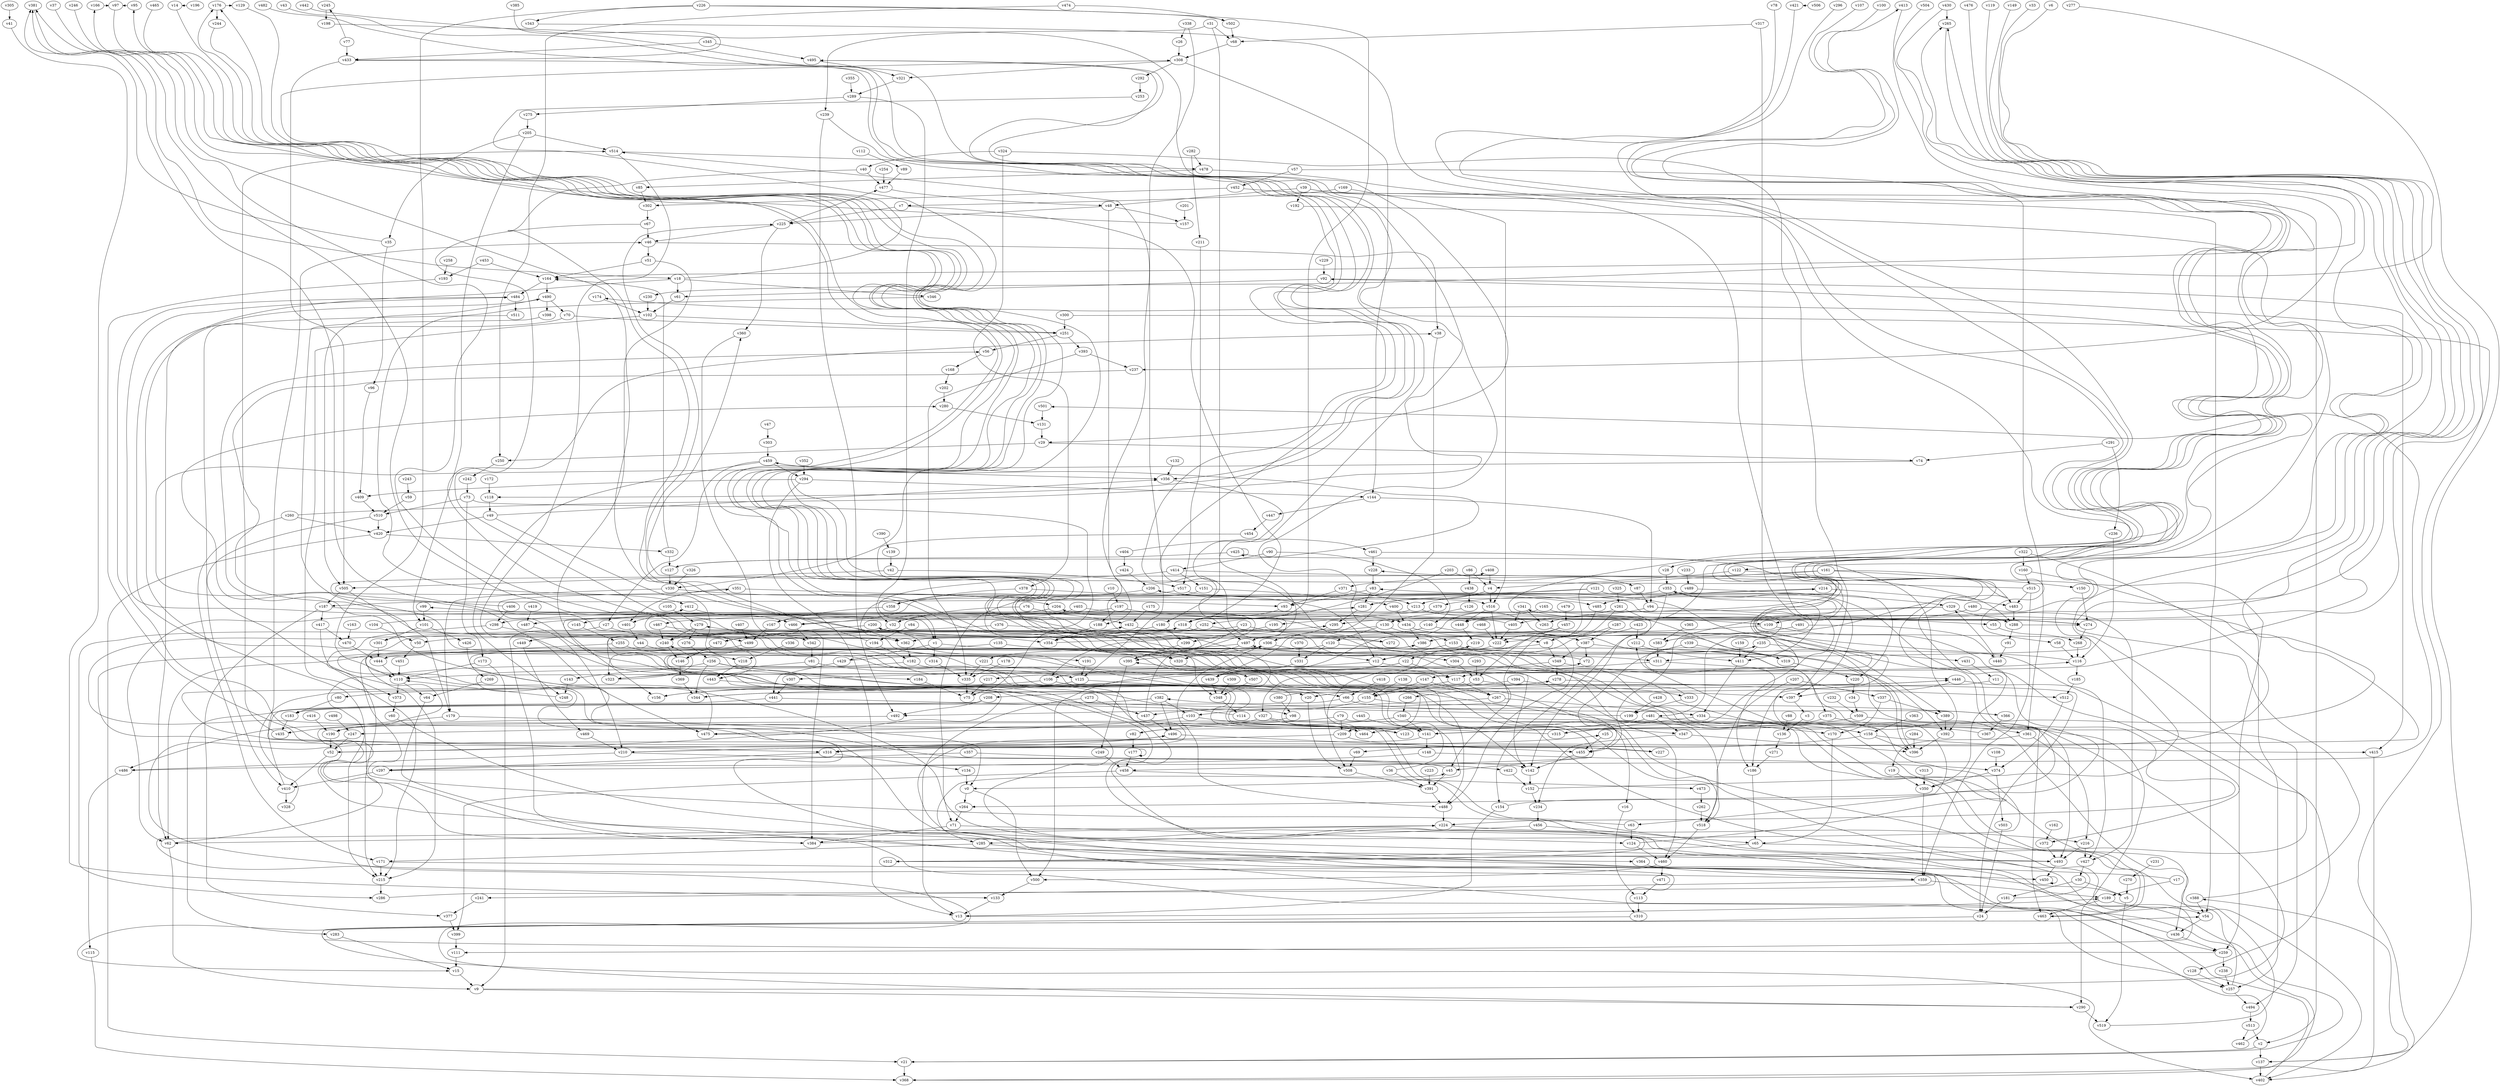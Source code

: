 // Benchmark game 777 - 520 vertices
// time_bound: 89
// targets: v363
digraph G {
    v0 [name="v0", player=0];
    v1 [name="v1", player=0];
    v2 [name="v2", player=1];
    v3 [name="v3", player=1];
    v4 [name="v4", player=0];
    v5 [name="v5", player=1];
    v6 [name="v6", player=0];
    v7 [name="v7", player=1];
    v8 [name="v8", player=0];
    v9 [name="v9", player=1];
    v10 [name="v10", player=0];
    v11 [name="v11", player=0];
    v12 [name="v12", player=0];
    v13 [name="v13", player=0];
    v14 [name="v14", player=0];
    v15 [name="v15", player=1];
    v16 [name="v16", player=1];
    v17 [name="v17", player=1];
    v18 [name="v18", player=1];
    v19 [name="v19", player=1];
    v20 [name="v20", player=0];
    v21 [name="v21", player=0];
    v22 [name="v22", player=1];
    v23 [name="v23", player=0];
    v24 [name="v24", player=0];
    v25 [name="v25", player=1];
    v26 [name="v26", player=0];
    v27 [name="v27", player=0];
    v28 [name="v28", player=1];
    v29 [name="v29", player=1];
    v30 [name="v30", player=1];
    v31 [name="v31", player=0];
    v32 [name="v32", player=1];
    v33 [name="v33", player=0];
    v34 [name="v34", player=1];
    v35 [name="v35", player=0];
    v36 [name="v36", player=0];
    v37 [name="v37", player=0];
    v38 [name="v38", player=1];
    v39 [name="v39", player=1];
    v40 [name="v40", player=1];
    v41 [name="v41", player=0];
    v42 [name="v42", player=1];
    v43 [name="v43", player=1];
    v44 [name="v44", player=1];
    v45 [name="v45", player=1];
    v46 [name="v46", player=1];
    v47 [name="v47", player=1];
    v48 [name="v48", player=1];
    v49 [name="v49", player=1];
    v50 [name="v50", player=0];
    v51 [name="v51", player=1];
    v52 [name="v52", player=1];
    v53 [name="v53", player=0];
    v54 [name="v54", player=0];
    v55 [name="v55", player=0];
    v56 [name="v56", player=1];
    v57 [name="v57", player=1];
    v58 [name="v58", player=1];
    v59 [name="v59", player=1];
    v60 [name="v60", player=1];
    v61 [name="v61", player=0];
    v62 [name="v62", player=1];
    v63 [name="v63", player=1];
    v64 [name="v64", player=1];
    v65 [name="v65", player=0];
    v66 [name="v66", player=1];
    v67 [name="v67", player=0];
    v68 [name="v68", player=1];
    v69 [name="v69", player=0];
    v70 [name="v70", player=1];
    v71 [name="v71", player=1];
    v72 [name="v72", player=0];
    v73 [name="v73", player=0];
    v74 [name="v74", player=0];
    v75 [name="v75", player=0];
    v76 [name="v76", player=0];
    v77 [name="v77", player=1];
    v78 [name="v78", player=0];
    v79 [name="v79", player=1];
    v80 [name="v80", player=1];
    v81 [name="v81", player=1];
    v82 [name="v82", player=1];
    v83 [name="v83", player=1];
    v84 [name="v84", player=0];
    v85 [name="v85", player=1];
    v86 [name="v86", player=0];
    v87 [name="v87", player=1];
    v88 [name="v88", player=0];
    v89 [name="v89", player=0];
    v90 [name="v90", player=1];
    v91 [name="v91", player=1];
    v92 [name="v92", player=1];
    v93 [name="v93", player=0];
    v94 [name="v94", player=1];
    v95 [name="v95", player=0];
    v96 [name="v96", player=1];
    v97 [name="v97", player=1];
    v98 [name="v98", player=1];
    v99 [name="v99", player=1];
    v100 [name="v100", player=0];
    v101 [name="v101", player=1];
    v102 [name="v102", player=0];
    v103 [name="v103", player=0];
    v104 [name="v104", player=1];
    v105 [name="v105", player=1];
    v106 [name="v106", player=1];
    v107 [name="v107", player=1];
    v108 [name="v108", player=1];
    v109 [name="v109", player=0];
    v110 [name="v110", player=0];
    v111 [name="v111", player=1];
    v112 [name="v112", player=1];
    v113 [name="v113", player=0];
    v114 [name="v114", player=1];
    v115 [name="v115", player=0];
    v116 [name="v116", player=0];
    v117 [name="v117", player=1];
    v118 [name="v118", player=0];
    v119 [name="v119", player=0];
    v120 [name="v120", player=0];
    v121 [name="v121", player=1];
    v122 [name="v122", player=0];
    v123 [name="v123", player=0];
    v124 [name="v124", player=0];
    v125 [name="v125", player=1];
    v126 [name="v126", player=1];
    v127 [name="v127", player=1];
    v128 [name="v128", player=0];
    v129 [name="v129", player=1];
    v130 [name="v130", player=1];
    v131 [name="v131", player=0];
    v132 [name="v132", player=0];
    v133 [name="v133", player=1];
    v134 [name="v134", player=0];
    v135 [name="v135", player=0];
    v136 [name="v136", player=0];
    v137 [name="v137", player=1];
    v138 [name="v138", player=0];
    v139 [name="v139", player=0];
    v140 [name="v140", player=1];
    v141 [name="v141", player=1];
    v142 [name="v142", player=1];
    v143 [name="v143", player=1];
    v144 [name="v144", player=1];
    v145 [name="v145", player=1];
    v146 [name="v146", player=1];
    v147 [name="v147", player=1];
    v148 [name="v148", player=0];
    v149 [name="v149", player=1];
    v150 [name="v150", player=1];
    v151 [name="v151", player=1];
    v152 [name="v152", player=1];
    v153 [name="v153", player=1];
    v154 [name="v154", player=1];
    v155 [name="v155", player=0];
    v156 [name="v156", player=0];
    v157 [name="v157", player=0];
    v158 [name="v158", player=0];
    v159 [name="v159", player=0];
    v160 [name="v160", player=1];
    v161 [name="v161", player=1];
    v162 [name="v162", player=0];
    v163 [name="v163", player=0];
    v164 [name="v164", player=1];
    v165 [name="v165", player=1];
    v166 [name="v166", player=1];
    v167 [name="v167", player=0];
    v168 [name="v168", player=1];
    v169 [name="v169", player=0];
    v170 [name="v170", player=1];
    v171 [name="v171", player=1];
    v172 [name="v172", player=1];
    v173 [name="v173", player=1];
    v174 [name="v174", player=0];
    v175 [name="v175", player=1];
    v176 [name="v176", player=0];
    v177 [name="v177", player=1];
    v178 [name="v178", player=1];
    v179 [name="v179", player=1];
    v180 [name="v180", player=1];
    v181 [name="v181", player=0];
    v182 [name="v182", player=1];
    v183 [name="v183", player=1];
    v184 [name="v184", player=1];
    v185 [name="v185", player=1];
    v186 [name="v186", player=0];
    v187 [name="v187", player=0];
    v188 [name="v188", player=0];
    v189 [name="v189", player=0];
    v190 [name="v190", player=0];
    v191 [name="v191", player=1];
    v192 [name="v192", player=1];
    v193 [name="v193", player=0];
    v194 [name="v194", player=1];
    v195 [name="v195", player=1];
    v196 [name="v196", player=0];
    v197 [name="v197", player=1];
    v198 [name="v198", player=0];
    v199 [name="v199", player=1];
    v200 [name="v200", player=1];
    v201 [name="v201", player=1];
    v202 [name="v202", player=1];
    v203 [name="v203", player=1];
    v204 [name="v204", player=1];
    v205 [name="v205", player=0];
    v206 [name="v206", player=1];
    v207 [name="v207", player=1];
    v208 [name="v208", player=0];
    v209 [name="v209", player=0];
    v210 [name="v210", player=0];
    v211 [name="v211", player=0];
    v212 [name="v212", player=1];
    v213 [name="v213", player=0];
    v214 [name="v214", player=0];
    v215 [name="v215", player=1];
    v216 [name="v216", player=0];
    v217 [name="v217", player=0];
    v218 [name="v218", player=0];
    v219 [name="v219", player=0];
    v220 [name="v220", player=1];
    v221 [name="v221", player=1];
    v222 [name="v222", player=1];
    v223 [name="v223", player=1];
    v224 [name="v224", player=0];
    v225 [name="v225", player=1];
    v226 [name="v226", player=1];
    v227 [name="v227", player=0];
    v228 [name="v228", player=0];
    v229 [name="v229", player=1];
    v230 [name="v230", player=0];
    v231 [name="v231", player=1];
    v232 [name="v232", player=0];
    v233 [name="v233", player=0];
    v234 [name="v234", player=0];
    v235 [name="v235", player=0];
    v236 [name="v236", player=1];
    v237 [name="v237", player=0];
    v238 [name="v238", player=1];
    v239 [name="v239", player=1];
    v240 [name="v240", player=0];
    v241 [name="v241", player=1];
    v242 [name="v242", player=1];
    v243 [name="v243", player=0];
    v244 [name="v244", player=1];
    v245 [name="v245", player=1];
    v246 [name="v246", player=1];
    v247 [name="v247", player=1];
    v248 [name="v248", player=0];
    v249 [name="v249", player=1];
    v250 [name="v250", player=0];
    v251 [name="v251", player=0];
    v252 [name="v252", player=0];
    v253 [name="v253", player=1];
    v254 [name="v254", player=1];
    v255 [name="v255", player=0];
    v256 [name="v256", player=1];
    v257 [name="v257", player=1];
    v258 [name="v258", player=1];
    v259 [name="v259", player=1];
    v260 [name="v260", player=0];
    v261 [name="v261", player=1];
    v262 [name="v262", player=1];
    v263 [name="v263", player=0];
    v264 [name="v264", player=1];
    v265 [name="v265", player=0];
    v266 [name="v266", player=0];
    v267 [name="v267", player=1];
    v268 [name="v268", player=0];
    v269 [name="v269", player=0];
    v270 [name="v270", player=1];
    v271 [name="v271", player=1];
    v272 [name="v272", player=0];
    v273 [name="v273", player=0];
    v274 [name="v274", player=1];
    v275 [name="v275", player=0];
    v276 [name="v276", player=0];
    v277 [name="v277", player=0];
    v278 [name="v278", player=1];
    v279 [name="v279", player=0];
    v280 [name="v280", player=0];
    v281 [name="v281", player=0];
    v282 [name="v282", player=1];
    v283 [name="v283", player=1];
    v284 [name="v284", player=0];
    v285 [name="v285", player=0];
    v286 [name="v286", player=0];
    v287 [name="v287", player=0];
    v288 [name="v288", player=0];
    v289 [name="v289", player=1];
    v290 [name="v290", player=0];
    v291 [name="v291", player=0];
    v292 [name="v292", player=1];
    v293 [name="v293", player=1];
    v294 [name="v294", player=0];
    v295 [name="v295", player=1];
    v296 [name="v296", player=0];
    v297 [name="v297", player=1];
    v298 [name="v298", player=1];
    v299 [name="v299", player=0];
    v300 [name="v300", player=0];
    v301 [name="v301", player=1];
    v302 [name="v302", player=1];
    v303 [name="v303", player=1];
    v304 [name="v304", player=0];
    v305 [name="v305", player=1];
    v306 [name="v306", player=1];
    v307 [name="v307", player=0];
    v308 [name="v308", player=0];
    v309 [name="v309", player=0];
    v310 [name="v310", player=0];
    v311 [name="v311", player=1];
    v312 [name="v312", player=1];
    v313 [name="v313", player=0];
    v314 [name="v314", player=0];
    v315 [name="v315", player=1];
    v316 [name="v316", player=1];
    v317 [name="v317", player=0];
    v318 [name="v318", player=0];
    v319 [name="v319", player=0];
    v320 [name="v320", player=0];
    v321 [name="v321", player=1];
    v322 [name="v322", player=0];
    v323 [name="v323", player=0];
    v324 [name="v324", player=0];
    v325 [name="v325", player=0];
    v326 [name="v326", player=1];
    v327 [name="v327", player=0];
    v328 [name="v328", player=1];
    v329 [name="v329", player=0];
    v330 [name="v330", player=0];
    v331 [name="v331", player=0];
    v332 [name="v332", player=0];
    v333 [name="v333", player=0];
    v334 [name="v334", player=1];
    v335 [name="v335", player=0];
    v336 [name="v336", player=1];
    v337 [name="v337", player=0];
    v338 [name="v338", player=1];
    v339 [name="v339", player=1];
    v340 [name="v340", player=0];
    v341 [name="v341", player=1];
    v342 [name="v342", player=1];
    v343 [name="v343", player=1];
    v344 [name="v344", player=1];
    v345 [name="v345", player=0];
    v346 [name="v346", player=1];
    v347 [name="v347", player=1];
    v348 [name="v348", player=1];
    v349 [name="v349", player=1];
    v350 [name="v350", player=1];
    v351 [name="v351", player=0];
    v352 [name="v352", player=1];
    v353 [name="v353", player=1];
    v354 [name="v354", player=0];
    v355 [name="v355", player=0];
    v356 [name="v356", player=0];
    v357 [name="v357", player=0];
    v358 [name="v358", player=0];
    v359 [name="v359", player=0];
    v360 [name="v360", player=0];
    v361 [name="v361", player=1];
    v362 [name="v362", player=1];
    v363 [name="v363", player=0, target=1];
    v364 [name="v364", player=1];
    v365 [name="v365", player=1];
    v366 [name="v366", player=0];
    v367 [name="v367", player=0];
    v368 [name="v368", player=1];
    v369 [name="v369", player=0];
    v370 [name="v370", player=1];
    v371 [name="v371", player=0];
    v372 [name="v372", player=0];
    v373 [name="v373", player=1];
    v374 [name="v374", player=1];
    v375 [name="v375", player=1];
    v376 [name="v376", player=1];
    v377 [name="v377", player=1];
    v378 [name="v378", player=0];
    v379 [name="v379", player=0];
    v380 [name="v380", player=0];
    v381 [name="v381", player=1];
    v382 [name="v382", player=1];
    v383 [name="v383", player=0];
    v384 [name="v384", player=1];
    v385 [name="v385", player=1];
    v386 [name="v386", player=0];
    v387 [name="v387", player=0];
    v388 [name="v388", player=1];
    v389 [name="v389", player=1];
    v390 [name="v390", player=1];
    v391 [name="v391", player=0];
    v392 [name="v392", player=1];
    v393 [name="v393", player=0];
    v394 [name="v394", player=0];
    v395 [name="v395", player=1];
    v396 [name="v396", player=1];
    v397 [name="v397", player=0];
    v398 [name="v398", player=1];
    v399 [name="v399", player=1];
    v400 [name="v400", player=0];
    v401 [name="v401", player=0];
    v402 [name="v402", player=1];
    v403 [name="v403", player=0];
    v404 [name="v404", player=0];
    v405 [name="v405", player=1];
    v406 [name="v406", player=0];
    v407 [name="v407", player=1];
    v408 [name="v408", player=0];
    v409 [name="v409", player=0];
    v410 [name="v410", player=1];
    v411 [name="v411", player=0];
    v412 [name="v412", player=1];
    v413 [name="v413", player=1];
    v414 [name="v414", player=0];
    v415 [name="v415", player=0];
    v416 [name="v416", player=0];
    v417 [name="v417", player=1];
    v418 [name="v418", player=1];
    v419 [name="v419", player=0];
    v420 [name="v420", player=0];
    v421 [name="v421", player=1];
    v422 [name="v422", player=0];
    v423 [name="v423", player=1];
    v424 [name="v424", player=1];
    v425 [name="v425", player=1];
    v426 [name="v426", player=0];
    v427 [name="v427", player=0];
    v428 [name="v428", player=1];
    v429 [name="v429", player=0];
    v430 [name="v430", player=1];
    v431 [name="v431", player=0];
    v432 [name="v432", player=1];
    v433 [name="v433", player=0];
    v434 [name="v434", player=1];
    v435 [name="v435", player=0];
    v436 [name="v436", player=1];
    v437 [name="v437", player=1];
    v438 [name="v438", player=1];
    v439 [name="v439", player=0];
    v440 [name="v440", player=1];
    v441 [name="v441", player=1];
    v442 [name="v442", player=0];
    v443 [name="v443", player=0];
    v444 [name="v444", player=1];
    v445 [name="v445", player=0];
    v446 [name="v446", player=1];
    v447 [name="v447", player=0];
    v448 [name="v448", player=1];
    v449 [name="v449", player=1];
    v450 [name="v450", player=0];
    v451 [name="v451", player=1];
    v452 [name="v452", player=1];
    v453 [name="v453", player=1];
    v454 [name="v454", player=0];
    v455 [name="v455", player=0];
    v456 [name="v456", player=1];
    v457 [name="v457", player=1];
    v458 [name="v458", player=1];
    v459 [name="v459", player=1];
    v460 [name="v460", player=1];
    v461 [name="v461", player=1];
    v462 [name="v462", player=0];
    v463 [name="v463", player=1];
    v464 [name="v464", player=1];
    v465 [name="v465", player=1];
    v466 [name="v466", player=0];
    v467 [name="v467", player=1];
    v468 [name="v468", player=1];
    v469 [name="v469", player=1];
    v470 [name="v470", player=1];
    v471 [name="v471", player=0];
    v472 [name="v472", player=1];
    v473 [name="v473", player=1];
    v474 [name="v474", player=0];
    v475 [name="v475", player=0];
    v476 [name="v476", player=0];
    v477 [name="v477", player=1];
    v478 [name="v478", player=1];
    v479 [name="v479", player=1];
    v480 [name="v480", player=0];
    v481 [name="v481", player=0];
    v482 [name="v482", player=1];
    v483 [name="v483", player=1];
    v484 [name="v484", player=1];
    v485 [name="v485", player=0];
    v486 [name="v486", player=1];
    v487 [name="v487", player=0];
    v488 [name="v488", player=1];
    v489 [name="v489", player=0];
    v490 [name="v490", player=1];
    v491 [name="v491", player=0];
    v492 [name="v492", player=0];
    v493 [name="v493", player=1];
    v494 [name="v494", player=1];
    v495 [name="v495", player=0];
    v496 [name="v496", player=0];
    v497 [name="v497", player=0];
    v498 [name="v498", player=0];
    v499 [name="v499", player=1];
    v500 [name="v500", player=1];
    v501 [name="v501", player=0];
    v502 [name="v502", player=1];
    v503 [name="v503", player=1];
    v504 [name="v504", player=0];
    v505 [name="v505", player=0];
    v506 [name="v506", player=0];
    v507 [name="v507", player=0];
    v508 [name="v508", player=0];
    v509 [name="v509", player=1];
    v510 [name="v510", player=1];
    v511 [name="v511", player=1];
    v512 [name="v512", player=1];
    v513 [name="v513", player=0];
    v514 [name="v514", player=0];
    v515 [name="v515", player=1];
    v516 [name="v516", player=0];
    v517 [name="v517", player=0];
    v518 [name="v518", player=0];
    v519 [name="v519", player=1];

    v0 -> v500;
    v1 -> v314;
    v2 -> v137;
    v3 -> v136;
    v4 -> v281 [constraint="t >= 5"];
    v5 -> v519;
    v6 -> v230 [constraint="t mod 3 == 0"];
    v7 -> v318;
    v8 -> v227 [constraint="t >= 1"];
    v9 -> v200 [constraint="t >= 4"];
    v10 -> v197;
    v11 -> v264 [constraint="t mod 3 == 0"];
    v12 -> v307;
    v13 -> v189 [constraint="t >= 3"];
    v14 -> v45 [constraint="t mod 3 == 1"];
    v15 -> v9;
    v16 -> v113;
    v17 -> v224 [constraint="t < 11"];
    v18 -> v308 [constraint="t >= 2"];
    v19 -> v350;
    v20 -> v508;
    v21 -> v412 [constraint="t < 15"];
    v22 -> v106 [constraint="t < 12"];
    v23 -> v301;
    v24 -> v402 [constraint="t < 5"];
    v25 -> v455;
    v26 -> v308;
    v27 -> v342;
    v28 -> v353;
    v29 -> v250;
    v30 -> v181;
    v31 -> v180;
    v32 -> v286 [constraint="t mod 5 == 0"];
    v33 -> v295 [constraint="t mod 3 == 1"];
    v34 -> v509;
    v35 -> v381 [constraint="t >= 1"];
    v36 -> v95 [constraint="t < 12"];
    v37 -> v347 [constraint="t < 7"];
    v38 -> v439;
    v39 -> v122 [constraint="t mod 5 == 2"];
    v40 -> v362 [constraint="t >= 1"];
    v41 -> v133 [constraint="t >= 2"];
    v42 -> v517;
    v43 -> v356 [constraint="t >= 4"];
    v44 -> v316 [constraint="t mod 3 == 2"];
    v45 -> v72 [constraint="t >= 4"];
    v46 -> v38;
    v47 -> v303;
    v48 -> v225;
    v49 -> v356 [constraint="t >= 3"];
    v50 -> v451;
    v51 -> v164;
    v52 -> v408 [constraint="t mod 5 == 0"];
    v53 -> v24;
    v54 -> v436;
    v55 -> v268;
    v56 -> v168;
    v57 -> v361;
    v58 -> v116;
    v59 -> v510;
    v60 -> v310 [constraint="t < 9"];
    v61 -> v102;
    v62 -> v484 [constraint="t mod 4 == 2"];
    v63 -> v219 [constraint="t < 13"];
    v64 -> v450 [constraint="t >= 2"];
    v65 -> v436;
    v66 -> v183;
    v67 -> v0 [constraint="t mod 2 == 1"];
    v68 -> v308;
    v69 -> v508;
    v70 -> v410;
    v71 -> v384;
    v72 -> v176 [constraint="t < 10"];
    v73 -> v510;
    v74 -> v516 [constraint="t >= 2"];
    v75 -> v514 [constraint="t mod 5 == 4"];
    v76 -> v432;
    v77 -> v245 [constraint="t < 14"];
    v78 -> v263 [constraint="t >= 1"];
    v79 -> v463;
    v80 -> v183;
    v81 -> v323;
    v82 -> v235 [constraint="t >= 5"];
    v83 -> v93;
    v84 -> v194;
    v85 -> v302;
    v86 -> v4;
    v87 -> v94;
    v88 -> v136;
    v89 -> v477;
    v90 -> v414;
    v91 -> v440;
    v92 -> v415;
    v93 -> v318;
    v94 -> v55;
    v95 -> v97 [constraint="t < 9"];
    v96 -> v409;
    v97 -> v507 [constraint="t mod 2 == 0"];
    v98 -> v257 [constraint="t mod 2 == 1"];
    v99 -> v101;
    v100 -> v28 [constraint="t mod 2 == 1"];
    v101 -> v301;
    v102 -> v251;
    v103 -> v123;
    v104 -> v92 [constraint="t mod 2 == 1"];
    v105 -> v279;
    v106 -> v80;
    v107 -> v187 [constraint="t < 10"];
    v108 -> v374;
    v109 -> v386;
    v110 -> v373;
    v111 -> v15;
    v112 -> v89;
    v113 -> v310;
    v114 -> v351 [constraint="t < 15"];
    v115 -> v368;
    v116 -> v83 [constraint="t < 7"];
    v117 -> v155;
    v118 -> v49;
    v119 -> v323 [constraint="t mod 2 == 0"];
    v120 -> v375;
    v121 -> v142 [constraint="t >= 2"];
    v122 -> v4;
    v123 -> v432 [constraint="t mod 2 == 1"];
    v124 -> v99 [constraint="t >= 1"];
    v125 -> v156;
    v126 -> v130;
    v127 -> v459 [constraint="t < 10"];
    v128 -> v257;
    v129 -> v209 [constraint="t >= 4"];
    v130 -> v153;
    v131 -> v29;
    v132 -> v356;
    v133 -> v13;
    v134 -> v0;
    v135 -> v304;
    v136 -> v271;
    v137 -> v388 [constraint="t < 13"];
    v138 -> v155;
    v139 -> v42;
    v140 -> v387;
    v141 -> v285 [constraint="t < 7"];
    v142 -> v152;
    v143 -> v248;
    v144 -> v94;
    v145 -> v255;
    v146 -> v320 [constraint="t < 14"];
    v147 -> v267;
    v148 -> v374;
    v149 -> v467 [constraint="t < 12"];
    v150 -> v274;
    v151 -> v400;
    v152 -> v265 [constraint="t >= 4"];
    v153 -> v312 [constraint="t mod 4 == 0"];
    v154 -> v174 [constraint="t mod 5 == 3"];
    v155 -> v16;
    v156 -> v116 [constraint="t mod 5 == 1"];
    v157 -> v166 [constraint="t >= 3"];
    v158 -> v69;
    v159 -> v411;
    v160 -> v316 [constraint="t mod 3 == 2"];
    v161 -> v371;
    v162 -> v372;
    v163 -> v470;
    v164 -> v484;
    v165 -> v274;
    v166 -> v97 [constraint="t mod 3 == 0"];
    v167 -> v499;
    v168 -> v202;
    v169 -> v516;
    v170 -> v65;
    v171 -> v359 [constraint="t >= 2"];
    v172 -> v118;
    v173 -> v110;
    v174 -> v102;
    v175 -> v432;
    v176 -> v129 [constraint="t < 7"];
    v177 -> v177;
    v178 -> v335;
    v179 -> v435;
    v180 -> v354;
    v181 -> v176 [constraint="t mod 3 == 1"];
    v182 -> v215;
    v183 -> v435;
    v184 -> v75;
    v185 -> v512;
    v186 -> v65;
    v187 -> v1;
    v188 -> v354;
    v189 -> v463;
    v190 -> v52;
    v191 -> v125;
    v192 -> v58 [constraint="t mod 4 == 0"];
    v193 -> v493 [constraint="t mod 4 == 0"];
    v194 -> v225 [constraint="t >= 4"];
    v195 -> v299;
    v196 -> v14 [constraint="t < 10"];
    v197 -> v298;
    v198 -> v29 [constraint="t < 6"];
    v199 -> v295 [constraint="t mod 2 == 0"];
    v200 -> v472;
    v201 -> v157;
    v202 -> v280;
    v203 -> v252;
    v204 -> v62;
    v205 -> v514;
    v206 -> v358;
    v207 -> v337;
    v208 -> v316 [constraint="t < 6"];
    v209 -> v210;
    v210 -> v25 [constraint="t < 12"];
    v211 -> v517;
    v212 -> v411;
    v213 -> v402 [constraint="t mod 4 == 1"];
    v214 -> v485;
    v215 -> v286;
    v216 -> v493;
    v217 -> v206 [constraint="t >= 2"];
    v218 -> v443;
    v219 -> v22;
    v220 -> v34;
    v221 -> v492 [constraint="t mod 2 == 0"];
    v222 -> v12;
    v223 -> v391;
    v224 -> v62;
    v225 -> v46;
    v226 -> v318;
    v227 -> v278 [constraint="t < 14"];
    v228 -> v83;
    v229 -> v92;
    v230 -> v102;
    v231 -> v270;
    v232 -> v509;
    v233 -> v489;
    v234 -> v456;
    v235 -> v411;
    v236 -> v116;
    v237 -> v362 [constraint="t mod 2 == 1"];
    v238 -> v257;
    v239 -> v497 [constraint="t < 10"];
    v240 -> v146;
    v241 -> v377;
    v242 -> v73;
    v243 -> v59;
    v244 -> v458 [constraint="t >= 3"];
    v245 -> v198;
    v246 -> v397 [constraint="t mod 5 == 4"];
    v247 -> v52;
    v248 -> v110 [constraint="t < 14"];
    v249 -> v458;
    v250 -> v242;
    v251 -> v56;
    v252 -> v389;
    v253 -> v330 [constraint="t < 13"];
    v254 -> v477;
    v255 -> v444;
    v256 -> v184;
    v257 -> v395 [constraint="t mod 5 == 2"];
    v258 -> v193;
    v259 -> v54 [constraint="t < 14"];
    v260 -> v495 [constraint="t >= 2"];
    v261 -> v8;
    v262 -> v518;
    v263 -> v63 [constraint="t < 12"];
    v264 -> v71;
    v265 -> v128 [constraint="t mod 5 == 0"];
    v266 -> v340;
    v267 -> v334;
    v268 -> v116;
    v269 -> v64;
    v270 -> v5;
    v271 -> v186;
    v272 -> v381 [constraint="t < 9"];
    v273 -> v13;
    v274 -> v38 [constraint="t < 8"];
    v275 -> v205;
    v276 -> v256;
    v277 -> v137 [constraint="t mod 2 == 0"];
    v278 -> v512;
    v279 -> v276;
    v280 -> v131;
    v281 -> v295;
    v282 -> v211;
    v283 -> v15;
    v284 -> v396;
    v285 -> v171;
    v286 -> v306 [constraint="t >= 2"];
    v287 -> v508;
    v288 -> v274 [constraint="t < 7"];
    v289 -> v32;
    v290 -> v496 [constraint="t >= 1"];
    v291 -> v74;
    v292 -> v253;
    v293 -> v53;
    v294 -> v144;
    v295 -> v306;
    v296 -> v217 [constraint="t mod 3 == 0"];
    v297 -> v410;
    v298 -> v499;
    v299 -> v395;
    v300 -> v402 [constraint="t >= 1"];
    v301 -> v444;
    v302 -> v67;
    v303 -> v459;
    v304 -> v53;
    v305 -> v41;
    v306 -> v488;
    v307 -> v441;
    v308 -> v292;
    v309 -> v348;
    v310 -> v15 [constraint="t >= 2"];
    v311 -> v392;
    v312 -> v318 [constraint="t mod 5 == 0"];
    v313 -> v350;
    v314 -> v335;
    v315 -> v306 [constraint="t >= 5"];
    v316 -> v134;
    v317 -> v68;
    v318 -> v488;
    v319 -> v341 [constraint="t mod 2 == 1"];
    v320 -> v111 [constraint="t < 14"];
    v321 -> v289;
    v322 -> v52 [constraint="t >= 1"];
    v323 -> v240 [constraint="t < 15"];
    v324 -> v186;
    v325 -> v261;
    v326 -> v330;
    v327 -> v190;
    v328 -> v446 [constraint="t >= 4"];
    v329 -> v288;
    v330 -> v204;
    v331 -> v439;
    v332 -> v164;
    v333 -> v266 [constraint="t >= 4"];
    v334 -> v315;
    v335 -> v75;
    v336 -> v218;
    v337 -> v170;
    v338 -> v26;
    v339 -> v455;
    v340 -> v494;
    v341 -> v263;
    v342 -> v81;
    v343 -> v274 [constraint="t < 11"];
    v344 -> v446 [constraint="t < 11"];
    v345 -> v433;
    v346 -> v412 [constraint="t < 7"];
    v347 -> v396;
    v348 -> v114;
    v349 -> v147;
    v350 -> v359;
    v351 -> v93;
    v352 -> v294;
    v353 -> v224 [constraint="t >= 4"];
    v354 -> v413 [constraint="t mod 5 == 4"];
    v355 -> v289;
    v356 -> v463 [constraint="t mod 2 == 1"];
    v357 -> v297;
    v358 -> v167;
    v359 -> v241;
    v360 -> v384;
    v361 -> v216;
    v362 -> v182;
    v363 -> v158;
    v364 -> v359;
    v365 -> v383;
    v366 -> v382 [constraint="t >= 3"];
    v367 -> v214 [constraint="t < 8"];
    v368 -> v281 [constraint="t >= 4"];
    v369 -> v344;
    v370 -> v331;
    v371 -> v213;
    v372 -> v493;
    v373 -> v60;
    v374 -> v350;
    v375 -> v361;
    v376 -> v472;
    v377 -> v399;
    v378 -> v12;
    v379 -> v195;
    v380 -> v228 [constraint="t < 8"];
    v381 -> v18 [constraint="t mod 4 == 2"];
    v382 -> v496;
    v383 -> v353 [constraint="t mod 3 == 1"];
    v384 -> v212 [constraint="t >= 5"];
    v385 -> v433 [constraint="t >= 1"];
    v386 -> v259 [constraint="t < 6"];
    v387 -> v72;
    v388 -> v265 [constraint="t >= 2"];
    v389 -> v392;
    v390 -> v139;
    v391 -> v488;
    v392 -> v396;
    v393 -> v237;
    v394 -> v333;
    v395 -> v249;
    v396 -> v497 [constraint="t < 8"];
    v397 -> v3;
    v398 -> v191 [constraint="t mod 4 == 1"];
    v399 -> v111;
    v400 -> v434;
    v401 -> v44;
    v402 -> v386 [constraint="t mod 4 == 3"];
    v403 -> v32;
    v404 -> v461 [constraint="t < 11"];
    v405 -> v484 [constraint="t mod 4 == 2"];
    v406 -> v280 [constraint="t >= 2"];
    v407 -> v499;
    v408 -> v4;
    v409 -> v510;
    v410 -> v46;
    v411 -> v334;
    v412 -> v466;
    v413 -> v372 [constraint="t mod 5 == 1"];
    v414 -> v259;
    v415 -> v368;
    v416 -> v190;
    v417 -> v373;
    v418 -> v66;
    v419 -> v487;
    v420 -> v332;
    v421 -> v167 [constraint="t >= 2"];
    v422 -> v152;
    v423 -> v212;
    v424 -> v206;
    v425 -> v425;
    v426 -> v269;
    v427 -> v30;
    v428 -> v199;
    v429 -> v306 [constraint="t mod 5 == 2"];
    v430 -> v164 [constraint="t mod 5 == 1"];
    v431 -> v11;
    v432 -> v449;
    v433 -> v362 [constraint="t mod 3 == 1"];
    v434 -> v387;
    v435 -> v514;
    v436 -> v381 [constraint="t >= 4"];
    v437 -> v496;
    v438 -> v126;
    v439 -> v348;
    v440 -> v329;
    v441 -> v98;
    v442 -> v118 [constraint="t >= 4"];
    v443 -> v66 [constraint="t mod 5 == 4"];
    v444 -> v110;
    v445 -> v141;
    v446 -> v427;
    v447 -> v454;
    v448 -> v219;
    v449 -> v469;
    v450 -> v450;
    v451 -> v110;
    v452 -> v54;
    v453 -> v193;
    v454 -> v518 [constraint="t mod 2 == 1"];
    v455 -> v142;
    v456 -> v285;
    v457 -> v53;
    v458 -> v399;
    v459 -> v27;
    v460 -> v500;
    v461 -> v110 [constraint="t mod 4 == 2"];
    v462 -> v490 [constraint="t mod 3 == 2"];
    v463 -> v279 [constraint="t mod 5 == 3"];
    v464 -> v475 [constraint="t mod 2 == 0"];
    v465 -> v320 [constraint="t mod 5 == 1"];
    v466 -> v342;
    v467 -> v311 [constraint="t < 12"];
    v468 -> v222;
    v469 -> v210;
    v470 -> v444;
    v471 -> v113;
    v472 -> v146;
    v473 -> v262;
    v474 -> v250;
    v475 -> v56 [constraint="t >= 2"];
    v476 -> v141 [constraint="t < 11"];
    v477 -> v48;
    v478 -> v186;
    v479 -> v457;
    v480 -> v109;
    v481 -> v464;
    v482 -> v518 [constraint="t mod 5 == 1"];
    v483 -> v288;
    v484 -> v511;
    v485 -> v45;
    v486 -> v501 [constraint="t mod 5 == 1"];
    v487 -> v210;
    v488 -> v224;
    v489 -> v213;
    v490 -> v505;
    v491 -> v383;
    v492 -> v486 [constraint="t >= 1"];
    v493 -> v45 [constraint="t >= 2"];
    v494 -> v513;
    v495 -> v321;
    v496 -> v316;
    v497 -> v396;
    v498 -> v247;
    v499 -> v5 [constraint="t < 12"];
    v500 -> v133;
    v501 -> v131;
    v502 -> v68;
    v503 -> v24;
    v504 -> v237 [constraint="t >= 2"];
    v505 -> v179;
    v506 -> v421 [constraint="t >= 1"];
    v507 -> v348;
    v508 -> v391;
    v509 -> v290;
    v510 -> v190 [constraint="t mod 3 == 2"];
    v511 -> v311 [constraint="t mod 3 == 2"];
    v512 -> v374;
    v513 -> v2;
    v514 -> v478;
    v515 -> v360 [constraint="t < 6"];
    v516 -> v448;
    v517 -> v466;
    v518 -> v460;
    v519 -> v495 [constraint="t < 11"];
    v382 -> v103;
    v513 -> v462;
    v109 -> v350;
    v481 -> v170;
    v289 -> v275;
    v205 -> v101;
    v456 -> v65;
    v92 -> v61;
    v267 -> v437;
    v287 -> v387;
    v497 -> v320;
    v130 -> v215;
    v261 -> v142;
    v23 -> v395;
    v153 -> v12;
    v480 -> v427;
    v429 -> v441;
    v308 -> v321;
    v332 -> v127;
    v378 -> v358;
    v51 -> v156;
    v4 -> v516;
    v306 -> v12;
    v217 -> v75;
    v226 -> v502;
    v423 -> v222;
    v282 -> v478;
    v441 -> v183;
    v460 -> v471;
    v239 -> v492;
    v194 -> v182;
    v152 -> v234;
    v213 -> v466;
    v39 -> v48;
    v187 -> v377;
    v57 -> v452;
    v49 -> v443;
    v453 -> v164;
    v45 -> v391;
    v173 -> v9;
    v374 -> v503;
    v252 -> v50;
    v376 -> v395;
    v410 -> v328;
    v318 -> v240;
    v90 -> v140;
    v151 -> v71;
    v496 -> v455;
    v371 -> v93;
    v77 -> v433;
    v147 -> v155;
    v206 -> v485;
    v180 -> v299;
    v46 -> v51;
    v357 -> v422;
    v79 -> v209;
    v375 -> v315;
    v73 -> v75;
    v102 -> v215;
    v515 -> v359;
    v490 -> v70;
    v0 -> v264;
    v203 -> v87;
    v23 -> v272;
    v340 -> v141;
    v509 -> v141;
    v12 -> v460;
    v294 -> v409;
    v256 -> v344;
    v161 -> v327;
    v235 -> v395;
    v29 -> v74;
    v135 -> v323;
    v433 -> v505;
    v1 -> v429;
    v394 -> v20;
    v21 -> v368;
    v148 -> v297;
    v18 -> v346;
    v345 -> v495;
    v161 -> v150;
    v425 -> v127;
    v7 -> v225;
    v459 -> v294;
    v165 -> v439;
    v510 -> v420;
    v225 -> v360;
    v437 -> v204;
    v327 -> v493;
    v209 -> v227;
    v122 -> v288;
    v204 -> v434;
    v130 -> v120;
    v125 -> v20;
    v461 -> v228;
    v30 -> v5;
    v414 -> v1;
    v76 -> v32;
    v22 -> v117;
    v120 -> v331;
    v311 -> v117;
    v341 -> v405;
    v182 -> v117;
    v256 -> v142;
    v430 -> v265;
    v189 -> v54;
    v406 -> v298;
    v288 -> v91;
    v2 -> v21;
    v164 -> v490;
    v432 -> v8;
    v65 -> v312;
    v497 -> v221;
    v197 -> v188;
    v17 -> v189;
    v226 -> v343;
    v62 -> v9;
    v81 -> v125;
    v457 -> v222;
    v279 -> v240;
    v176 -> v244;
    v39 -> v192;
    v49 -> v420;
    v110 -> v64;
    v48 -> v188;
    v329 -> v487;
    v207 -> v518;
    v434 -> v386;
    v200 -> v354;
    v8 -> v349;
    v1 -> v348;
    v79 -> v247;
    v255 -> v218;
    v161 -> v483;
    v216 -> v427;
    v514 -> v475;
    v387 -> v319;
    v146 -> v369;
    v40 -> v477;
    v478 -> v85;
    v22 -> v500;
    v36 -> v391;
    v458 -> v473;
    v414 -> v151;
    v273 -> v437;
    v177 -> v458;
    v446 -> v397;
    v353 -> v154;
    v260 -> v420;
    v141 -> v148;
    v425 -> v392;
    v171 -> v215;
    v205 -> v35;
    v137 -> v402;
    v224 -> v216;
    v317 -> v411;
    v405 -> v222;
    v294 -> v13;
    v387 -> v349;
    v324 -> v378;
    v290 -> v519;
    v213 -> v109;
    v169 -> v7;
    v474 -> v502;
    v210 -> v486;
    v452 -> v302;
    v490 -> v398;
    v349 -> v278;
    v226 -> v110;
    v493 -> v450;
    v48 -> v157;
    v516 -> v222;
    v319 -> v220;
    v404 -> v424;
    v197 -> v257;
    v35 -> v96;
    v278 -> v208;
    v420 -> v21;
    v337 -> v389;
    v116 -> v185;
    v491 -> v440;
    v187 -> v417;
    v486 -> v115;
    v154 -> v13;
    v261 -> v448;
    v436 -> v259;
    v382 -> v283;
    v467 -> v240;
    v42 -> v505;
    v489 -> v329;
    v340 -> v82;
    v106 -> v488;
    v210 -> v142;
    v347 -> v234;
    v257 -> v494;
    v155 -> v103;
    v53 -> v344;
    v27 -> v384;
    v417 -> v470;
    v285 -> v364;
    v274 -> v268;
    v103 -> v475;
    v366 -> v367;
    v327 -> v464;
    v334 -> v158;
    v291 -> v236;
    v144 -> v447;
    v515 -> v483;
    v140 -> v106;
    v505 -> v187;
    v18 -> v62;
    v83 -> v281;
    v39 -> v2;
    v393 -> v335;
    v403 -> v497;
    v517 -> v481;
    v66 -> v366;
    v330 -> v179;
    v52 -> v410;
    v121 -> v281;
    v324 -> v40;
    v82 -> v177;
    v225 -> v477;
    v158 -> v415;
    v120 -> v62;
    v260 -> v171;
    v179 -> v0;
    v117 -> v267;
    v181 -> v24;
    v351 -> v401;
    v259 -> v238;
    v18 -> v61;
    v127 -> v330;
    v353 -> v379;
    v101 -> v426;
    v353 -> v220;
    v214 -> v483;
    v86 -> v438;
    v67 -> v46;
    v359 -> v189;
    v308 -> v144;
    v361 -> v19;
    v121 -> v397;
    v333 -> v199;
    v208 -> v492;
    v300 -> v251;
    v63 -> v124;
    v349 -> v446;
    v158 -> v396;
    v329 -> v455;
    v31 -> v68;
    v459 -> v248;
    v256 -> v143;
    v383 -> v311;
    v221 -> v335;
    v204 -> v145;
    v9 -> v290;
    v73 -> v173;
    v459 -> v356;
    v412 -> v401;
    v124 -> v460;
    v94 -> v405;
    v388 -> v54;
    v338 -> v125;
    v298 -> v215;
    v380 -> v98;
    v104 -> v50;
    v31 -> v239;
    v70 -> v251;
    v316 -> v297;
    v235 -> v431;
    v160 -> v515;
    v339 -> v319;
    v71 -> v124;
    v251 -> v393;
    v322 -> v160;
    v481 -> v347;
}
